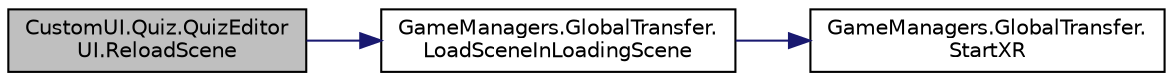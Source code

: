digraph "CustomUI.Quiz.QuizEditorUI.ReloadScene"
{
 // INTERACTIVE_SVG=YES
 // LATEX_PDF_SIZE
  edge [fontname="Helvetica",fontsize="10",labelfontname="Helvetica",labelfontsize="10"];
  node [fontname="Helvetica",fontsize="10",shape=record];
  rankdir="LR";
  Node1 [label="CustomUI.Quiz.QuizEditor\lUI.ReloadScene",height=0.2,width=0.4,color="black", fillcolor="grey75", style="filled", fontcolor="black",tooltip=" "];
  Node1 -> Node2 [color="midnightblue",fontsize="10",style="solid",fontname="Helvetica"];
  Node2 [label="GameManagers.GlobalTransfer.\lLoadSceneInLoadingScene",height=0.2,width=0.4,color="black", fillcolor="white", style="filled",URL="$class_game_managers_1_1_global_transfer.html#a96550d206f25a2d8d89af6c365617a55",tooltip="在Loading场景中加载新场景"];
  Node2 -> Node3 [color="midnightblue",fontsize="10",style="solid",fontname="Helvetica"];
  Node3 [label="GameManagers.GlobalTransfer.\lStartXR",height=0.2,width=0.4,color="black", fillcolor="white", style="filled",URL="$class_game_managers_1_1_global_transfer.html#a85c796df61ccc5a26711da6d748bc60d",tooltip=" "];
}
